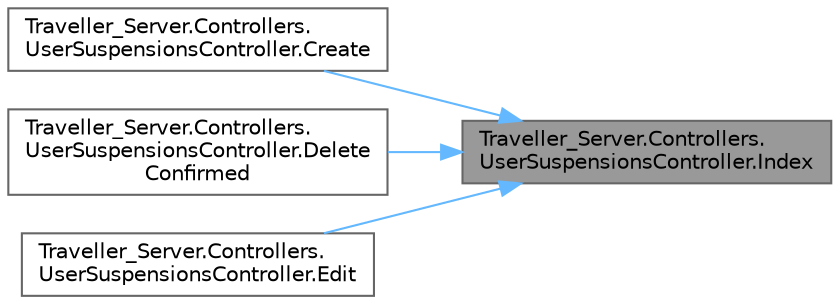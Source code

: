 digraph "Traveller_Server.Controllers.UserSuspensionsController.Index"
{
 // LATEX_PDF_SIZE
  bgcolor="transparent";
  edge [fontname=Helvetica,fontsize=10,labelfontname=Helvetica,labelfontsize=10];
  node [fontname=Helvetica,fontsize=10,shape=box,height=0.2,width=0.4];
  rankdir="RL";
  Node1 [label="Traveller_Server.Controllers.\lUserSuspensionsController.Index",height=0.2,width=0.4,color="gray40", fillcolor="grey60", style="filled", fontcolor="black",tooltip=" "];
  Node1 -> Node2 [dir="back",color="steelblue1",style="solid"];
  Node2 [label="Traveller_Server.Controllers.\lUserSuspensionsController.Create",height=0.2,width=0.4,color="grey40", fillcolor="white", style="filled",URL="$class_traveller___server_1_1_controllers_1_1_user_suspensions_controller.html#a10ac1af9feac24747c25410bf7a10997",tooltip=" "];
  Node1 -> Node3 [dir="back",color="steelblue1",style="solid"];
  Node3 [label="Traveller_Server.Controllers.\lUserSuspensionsController.Delete\lConfirmed",height=0.2,width=0.4,color="grey40", fillcolor="white", style="filled",URL="$class_traveller___server_1_1_controllers_1_1_user_suspensions_controller.html#aee9c89580b13e45d522187092eeef75e",tooltip=" "];
  Node1 -> Node4 [dir="back",color="steelblue1",style="solid"];
  Node4 [label="Traveller_Server.Controllers.\lUserSuspensionsController.Edit",height=0.2,width=0.4,color="grey40", fillcolor="white", style="filled",URL="$class_traveller___server_1_1_controllers_1_1_user_suspensions_controller.html#a1048bb4f12929d7cfbcfe18517f8e042",tooltip=" "];
}
